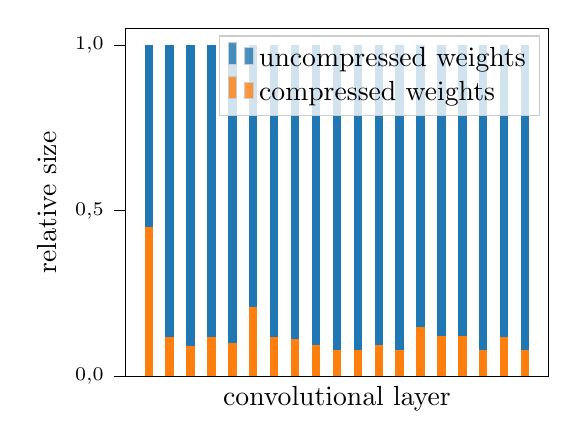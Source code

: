 % This file was created with tikzplotlib v0.10.1.
\begin{tikzpicture}

\definecolor{darkgray176}{RGB}{176,176,176}
\definecolor{darkorange25512714}{RGB}{255,127,14}
\definecolor{lightgray204}{RGB}{204,204,204}
\definecolor{steelblue31119180}{RGB}{31,119,180}

\begin{axis}[
height=6cm,
legend cell align={left},
legend style={fill opacity=0.8, draw opacity=1, text opacity=1, draw=lightgray204},
tick align=outside,
tick pos=left,
x grid style={darkgray176},
xlabel={convolutional layer},
xmin=-5.6, xmax=95.6,
xtick style={color=black},
xmajorticks=false,
y grid style={darkgray176},
ylabel={relative size},
ymin=0.0, ymax=1.05,
ytick style={color=black},
y tick label style={
    font=\scriptsize,
    /pgf/number format/.cd,
    use comma,
    fixed,
    fixed zerofill,
    precision=1,
    scaled ticks=false,
    /tikz/.cd
  },
]
\draw[draw=none,fill=steelblue31119180] (axis cs:-1.0,0.0) rectangle (axis cs:1.0,1.0);
\addlegendimage{ybar,ybar legend,draw=none,fill=steelblue31119180}
\addlegendentry{uncompressed weights}

\draw[draw=none,fill=steelblue31119180] (axis cs:4.0,0.0) rectangle (axis cs:6.0,1.0);
\draw[draw=none,fill=steelblue31119180] (axis cs:9.0,0.0) rectangle (axis cs:11.0,1.0);
\draw[draw=none,fill=steelblue31119180] (axis cs:14.0,0.0) rectangle (axis cs:16.0,1.0);
\draw[draw=none,fill=steelblue31119180] (axis cs:19.0,0.0) rectangle (axis cs:21.0,1.0);
\draw[draw=none,fill=steelblue31119180] (axis cs:24.0,0.0) rectangle (axis cs:26.0,1.0);
\draw[draw=none,fill=steelblue31119180] (axis cs:29.0,0.0) rectangle (axis cs:31.0,1.0);
\draw[draw=none,fill=steelblue31119180] (axis cs:34.0,0.0) rectangle (axis cs:36.0,1.0);
\draw[draw=none,fill=steelblue31119180] (axis cs:39.0,0.0) rectangle (axis cs:41.0,1.0);
\draw[draw=none,fill=steelblue31119180] (axis cs:44.0,0.0) rectangle (axis cs:46.0,1.0);
\draw[draw=none,fill=steelblue31119180] (axis cs:49.0,0.0) rectangle (axis cs:51.0,1.0);
\draw[draw=none,fill=steelblue31119180] (axis cs:54.0,0.0) rectangle (axis cs:56.0,1.0);
\draw[draw=none,fill=steelblue31119180] (axis cs:59.0,0.0) rectangle (axis cs:61.0,1.0);
\draw[draw=none,fill=steelblue31119180] (axis cs:64.0,0.0) rectangle (axis cs:66.0,1.0);
\draw[draw=none,fill=steelblue31119180] (axis cs:69.0,0.0) rectangle (axis cs:71.0,1.0);
\draw[draw=none,fill=steelblue31119180] (axis cs:74.0,0.0) rectangle (axis cs:76.0,1.0);
\draw[draw=none,fill=steelblue31119180] (axis cs:79.0,0.0) rectangle (axis cs:81.0,1.0);
\draw[draw=none,fill=steelblue31119180] (axis cs:84.0,0.0) rectangle (axis cs:86.0,1.0);
\draw[draw=none,fill=steelblue31119180] (axis cs:89.0,0.0) rectangle (axis cs:91.0,1.0);
\draw[draw=none,fill=darkorange25512714] (axis cs:-1.0,0.0) rectangle (axis cs:1.0,0.451);
\addlegendimage{ybar,ybar legend,draw=none,fill=darkorange25512714}
\addlegendentry{compressed weights}

\draw[draw=none,fill=darkorange25512714] (axis cs:4.0,0.0) rectangle (axis cs:6.0,0.12);
\draw[draw=none,fill=darkorange25512714] (axis cs:9.0,0.0) rectangle (axis cs:11.0,0.092);
\draw[draw=none,fill=darkorange25512714] (axis cs:14.0,0.0) rectangle (axis cs:16.0,0.12);
\draw[draw=none,fill=darkorange25512714] (axis cs:19.0,0.0) rectangle (axis cs:21.0,0.102);
\draw[draw=none,fill=darkorange25512714] (axis cs:24.0,0.0) rectangle (axis cs:26.0,0.21);
\draw[draw=none,fill=darkorange25512714] (axis cs:29.0,0.0) rectangle (axis cs:31.0,0.12);
\draw[draw=none,fill=darkorange25512714] (axis cs:34.0,0.0) rectangle (axis cs:36.0,0.113);
\draw[draw=none,fill=darkorange25512714] (axis cs:39.0,0.0) rectangle (axis cs:41.0,0.094);
\draw[draw=none,fill=darkorange25512714] (axis cs:44.0,0.0) rectangle (axis cs:46.0,0.08);
\draw[draw=none,fill=darkorange25512714] (axis cs:49.0,0.0) rectangle (axis cs:51.0,0.08);
\draw[draw=none,fill=darkorange25512714] (axis cs:54.0,0.0) rectangle (axis cs:56.0,0.094);
\draw[draw=none,fill=darkorange25512714] (axis cs:59.0,0.0) rectangle (axis cs:61.0,0.08);
\draw[draw=none,fill=darkorange25512714] (axis cs:64.0,0.0) rectangle (axis cs:66.0,0.15);
\draw[draw=none,fill=darkorange25512714] (axis cs:69.0,0.0) rectangle (axis cs:71.0,0.122);
\draw[draw=none,fill=darkorange25512714] (axis cs:74.0,0.0) rectangle (axis cs:76.0,0.122);
\draw[draw=none,fill=darkorange25512714] (axis cs:79.0,0.0) rectangle (axis cs:81.0,0.08);
\draw[draw=none,fill=darkorange25512714] (axis cs:84.0,0.0) rectangle (axis cs:86.0,0.119);
\draw[draw=none,fill=darkorange25512714] (axis cs:89.0,0.0) rectangle (axis cs:91.0,0.08);
\end{axis}

\end{tikzpicture}
